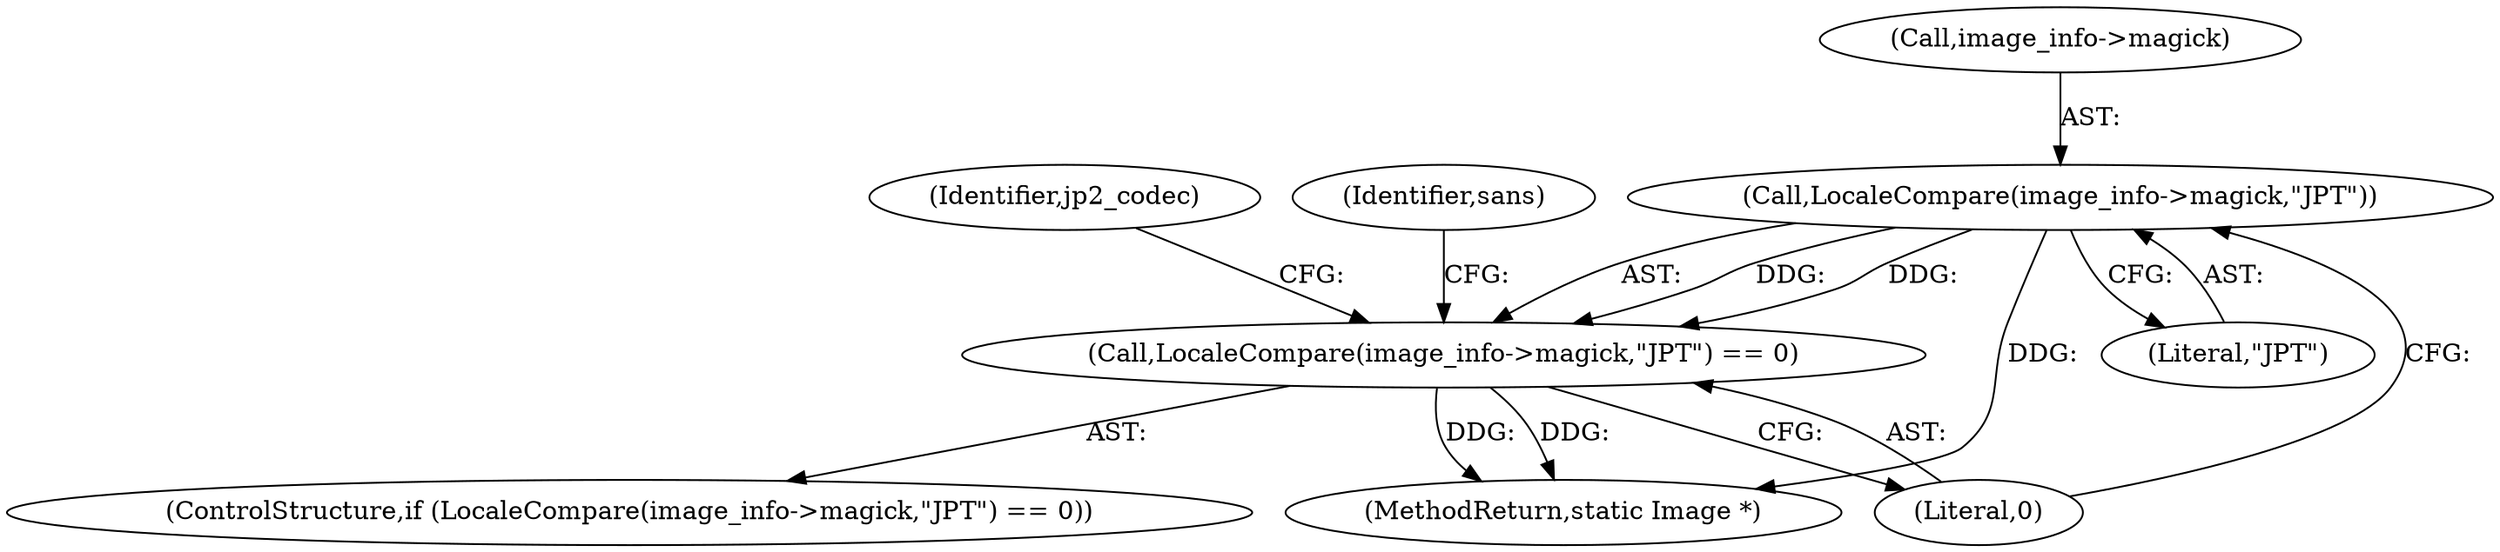 digraph "0_ImageMagick_f6e9d0d9955e85bdd7540b251cd50d598dacc5e6_28@pointer" {
"1000213" [label="(Call,LocaleCompare(image_info->magick,\"JPT\"))"];
"1000212" [label="(Call,LocaleCompare(image_info->magick,\"JPT\") == 0)"];
"1000935" [label="(MethodReturn,static Image *)"];
"1000211" [label="(ControlStructure,if (LocaleCompare(image_info->magick,\"JPT\") == 0))"];
"1000217" [label="(Literal,\"JPT\")"];
"1000213" [label="(Call,LocaleCompare(image_info->magick,\"JPT\"))"];
"1000218" [label="(Literal,0)"];
"1000220" [label="(Identifier,jp2_codec)"];
"1000227" [label="(Identifier,sans)"];
"1000214" [label="(Call,image_info->magick)"];
"1000212" [label="(Call,LocaleCompare(image_info->magick,\"JPT\") == 0)"];
"1000213" -> "1000212"  [label="AST: "];
"1000213" -> "1000217"  [label="CFG: "];
"1000214" -> "1000213"  [label="AST: "];
"1000217" -> "1000213"  [label="AST: "];
"1000218" -> "1000213"  [label="CFG: "];
"1000213" -> "1000935"  [label="DDG: "];
"1000213" -> "1000212"  [label="DDG: "];
"1000213" -> "1000212"  [label="DDG: "];
"1000212" -> "1000211"  [label="AST: "];
"1000212" -> "1000218"  [label="CFG: "];
"1000218" -> "1000212"  [label="AST: "];
"1000220" -> "1000212"  [label="CFG: "];
"1000227" -> "1000212"  [label="CFG: "];
"1000212" -> "1000935"  [label="DDG: "];
"1000212" -> "1000935"  [label="DDG: "];
}
